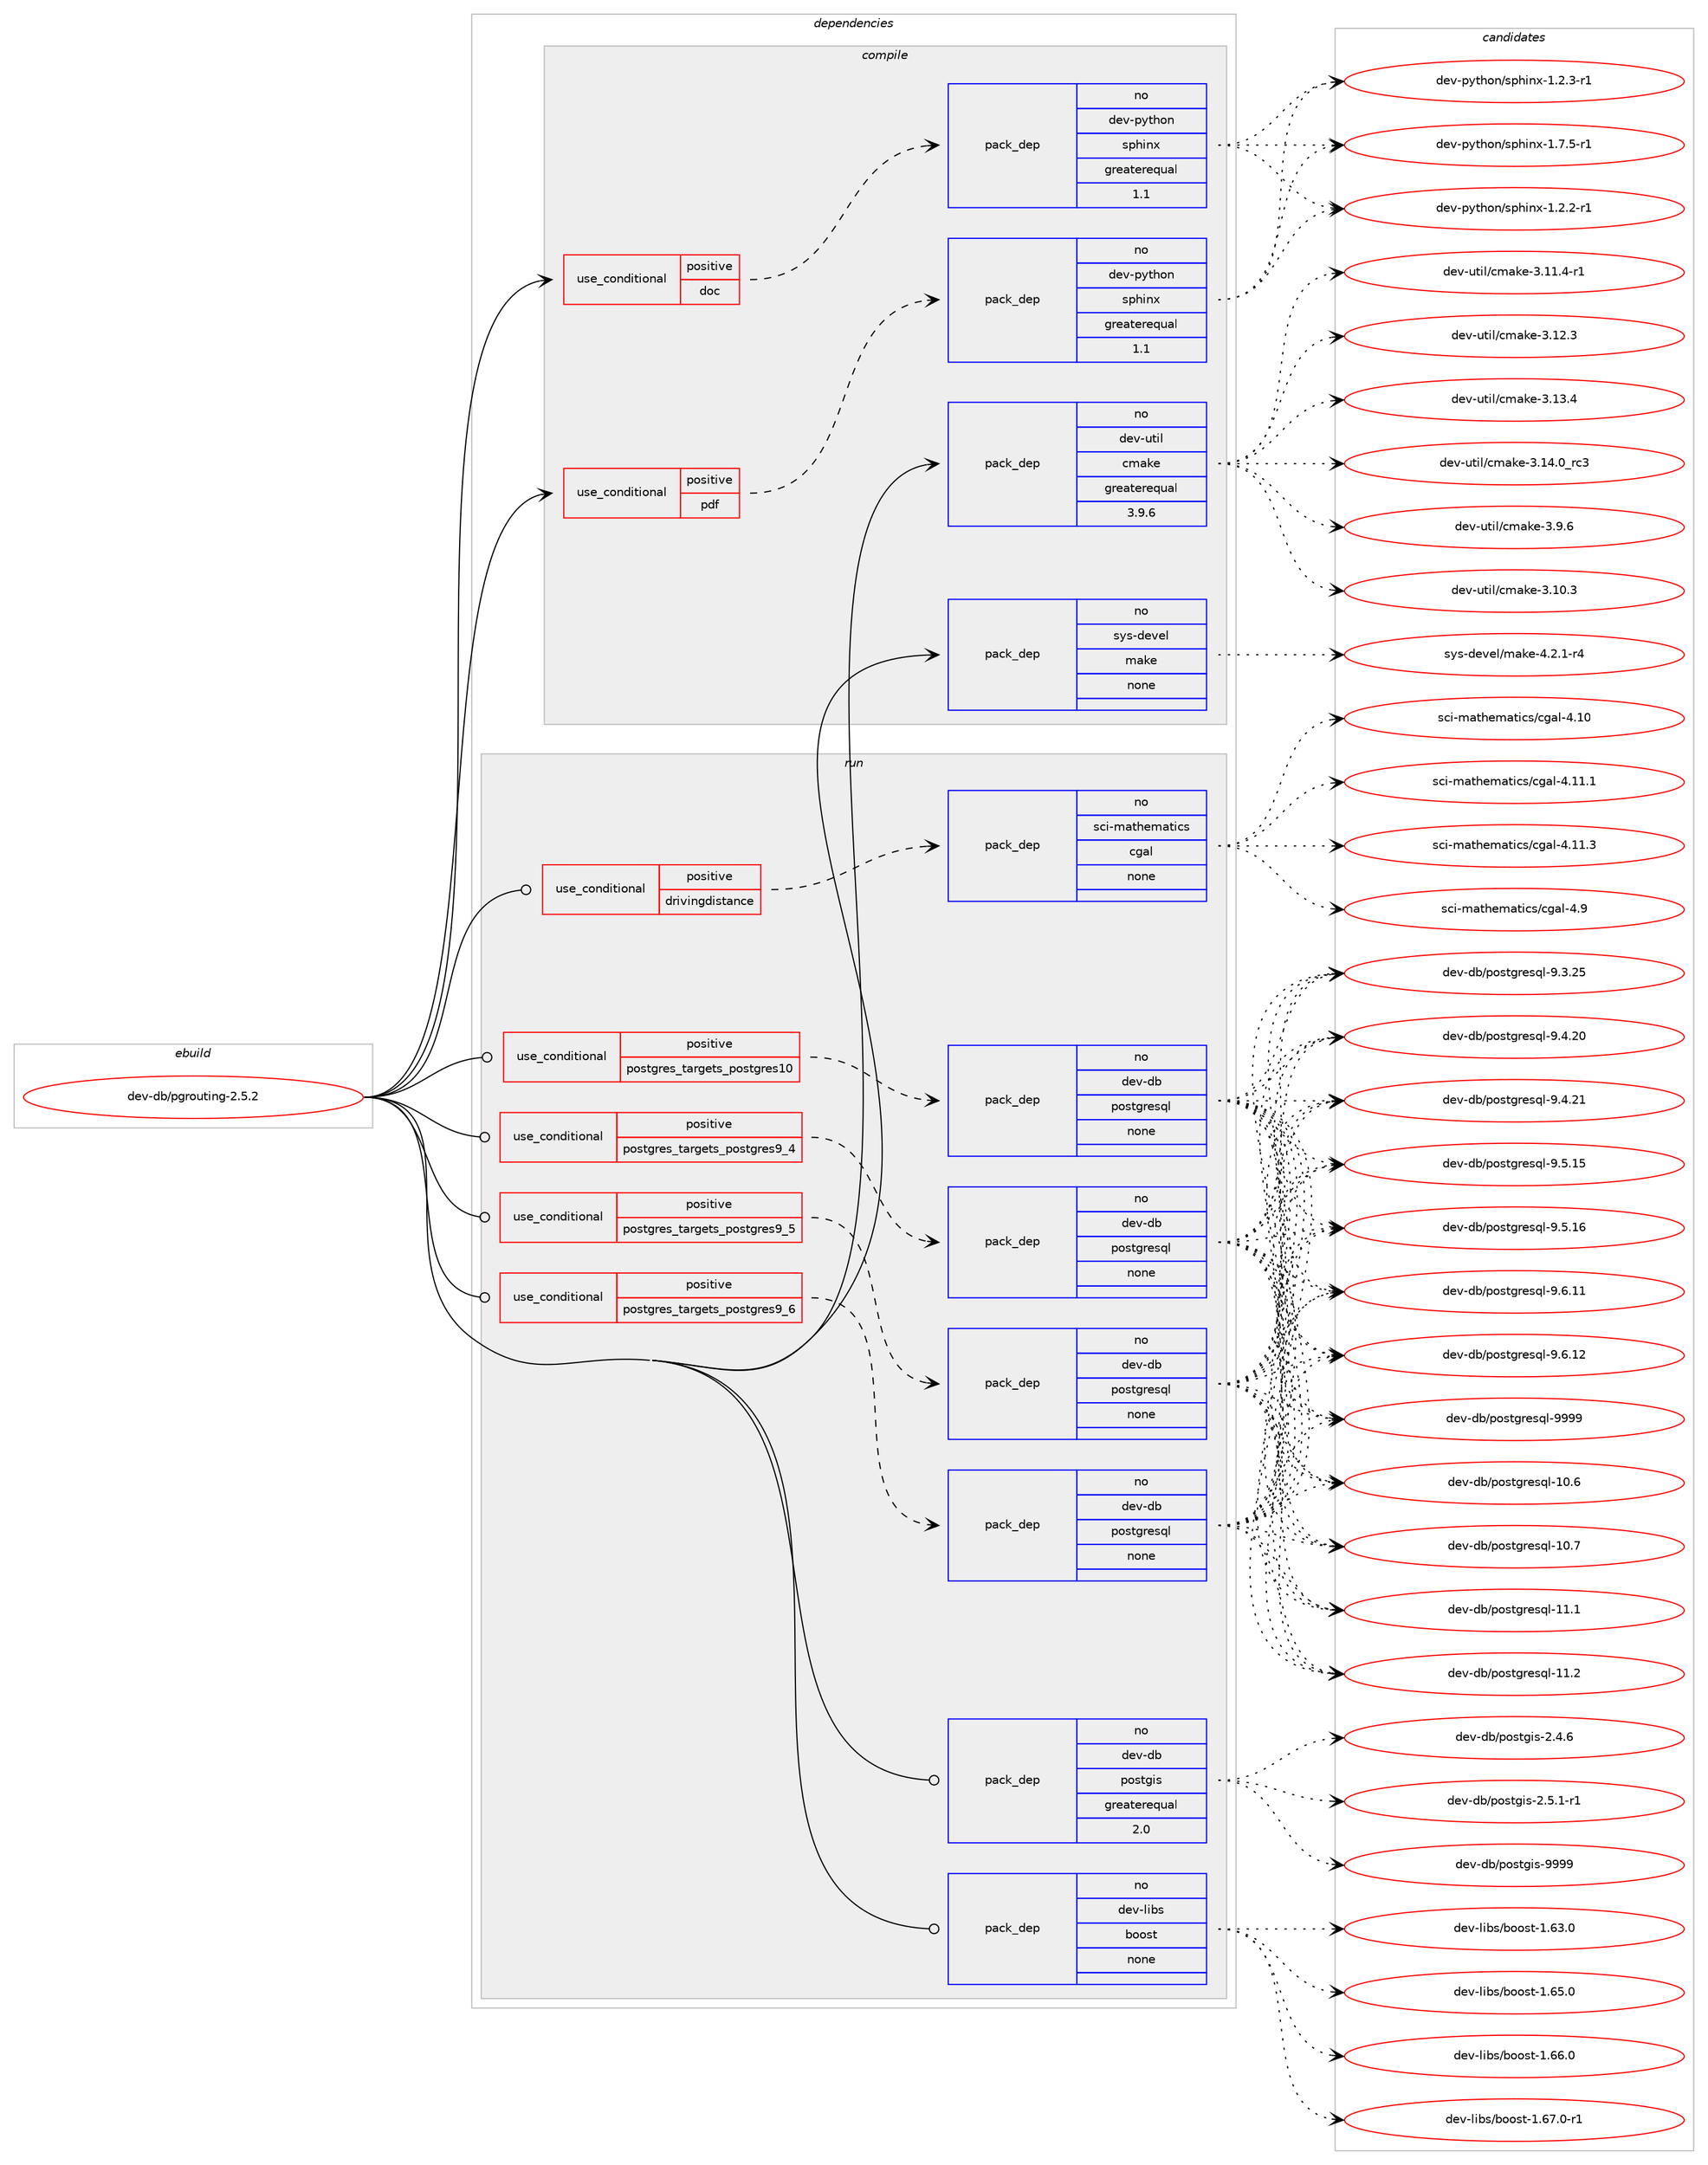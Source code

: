 digraph prolog {

# *************
# Graph options
# *************

newrank=true;
concentrate=true;
compound=true;
graph [rankdir=LR,fontname=Helvetica,fontsize=10,ranksep=1.5];#, ranksep=2.5, nodesep=0.2];
edge  [arrowhead=vee];
node  [fontname=Helvetica,fontsize=10];

# **********
# The ebuild
# **********

subgraph cluster_leftcol {
color=gray;
rank=same;
label=<<i>ebuild</i>>;
id [label="dev-db/pgrouting-2.5.2", color=red, width=4, href="../dev-db/pgrouting-2.5.2.svg"];
}

# ****************
# The dependencies
# ****************

subgraph cluster_midcol {
color=gray;
label=<<i>dependencies</i>>;
subgraph cluster_compile {
fillcolor="#eeeeee";
style=filled;
label=<<i>compile</i>>;
subgraph cond357591 {
dependency1321632 [label=<<TABLE BORDER="0" CELLBORDER="1" CELLSPACING="0" CELLPADDING="4"><TR><TD ROWSPAN="3" CELLPADDING="10">use_conditional</TD></TR><TR><TD>positive</TD></TR><TR><TD>doc</TD></TR></TABLE>>, shape=none, color=red];
subgraph pack943082 {
dependency1321633 [label=<<TABLE BORDER="0" CELLBORDER="1" CELLSPACING="0" CELLPADDING="4" WIDTH="220"><TR><TD ROWSPAN="6" CELLPADDING="30">pack_dep</TD></TR><TR><TD WIDTH="110">no</TD></TR><TR><TD>dev-python</TD></TR><TR><TD>sphinx</TD></TR><TR><TD>greaterequal</TD></TR><TR><TD>1.1</TD></TR></TABLE>>, shape=none, color=blue];
}
dependency1321632:e -> dependency1321633:w [weight=20,style="dashed",arrowhead="vee"];
}
id:e -> dependency1321632:w [weight=20,style="solid",arrowhead="vee"];
subgraph cond357592 {
dependency1321634 [label=<<TABLE BORDER="0" CELLBORDER="1" CELLSPACING="0" CELLPADDING="4"><TR><TD ROWSPAN="3" CELLPADDING="10">use_conditional</TD></TR><TR><TD>positive</TD></TR><TR><TD>pdf</TD></TR></TABLE>>, shape=none, color=red];
subgraph pack943083 {
dependency1321635 [label=<<TABLE BORDER="0" CELLBORDER="1" CELLSPACING="0" CELLPADDING="4" WIDTH="220"><TR><TD ROWSPAN="6" CELLPADDING="30">pack_dep</TD></TR><TR><TD WIDTH="110">no</TD></TR><TR><TD>dev-python</TD></TR><TR><TD>sphinx</TD></TR><TR><TD>greaterequal</TD></TR><TR><TD>1.1</TD></TR></TABLE>>, shape=none, color=blue];
}
dependency1321634:e -> dependency1321635:w [weight=20,style="dashed",arrowhead="vee"];
}
id:e -> dependency1321634:w [weight=20,style="solid",arrowhead="vee"];
subgraph pack943084 {
dependency1321636 [label=<<TABLE BORDER="0" CELLBORDER="1" CELLSPACING="0" CELLPADDING="4" WIDTH="220"><TR><TD ROWSPAN="6" CELLPADDING="30">pack_dep</TD></TR><TR><TD WIDTH="110">no</TD></TR><TR><TD>dev-util</TD></TR><TR><TD>cmake</TD></TR><TR><TD>greaterequal</TD></TR><TR><TD>3.9.6</TD></TR></TABLE>>, shape=none, color=blue];
}
id:e -> dependency1321636:w [weight=20,style="solid",arrowhead="vee"];
subgraph pack943085 {
dependency1321637 [label=<<TABLE BORDER="0" CELLBORDER="1" CELLSPACING="0" CELLPADDING="4" WIDTH="220"><TR><TD ROWSPAN="6" CELLPADDING="30">pack_dep</TD></TR><TR><TD WIDTH="110">no</TD></TR><TR><TD>sys-devel</TD></TR><TR><TD>make</TD></TR><TR><TD>none</TD></TR><TR><TD></TD></TR></TABLE>>, shape=none, color=blue];
}
id:e -> dependency1321637:w [weight=20,style="solid",arrowhead="vee"];
}
subgraph cluster_compileandrun {
fillcolor="#eeeeee";
style=filled;
label=<<i>compile and run</i>>;
}
subgraph cluster_run {
fillcolor="#eeeeee";
style=filled;
label=<<i>run</i>>;
subgraph cond357593 {
dependency1321638 [label=<<TABLE BORDER="0" CELLBORDER="1" CELLSPACING="0" CELLPADDING="4"><TR><TD ROWSPAN="3" CELLPADDING="10">use_conditional</TD></TR><TR><TD>positive</TD></TR><TR><TD>drivingdistance</TD></TR></TABLE>>, shape=none, color=red];
subgraph pack943086 {
dependency1321639 [label=<<TABLE BORDER="0" CELLBORDER="1" CELLSPACING="0" CELLPADDING="4" WIDTH="220"><TR><TD ROWSPAN="6" CELLPADDING="30">pack_dep</TD></TR><TR><TD WIDTH="110">no</TD></TR><TR><TD>sci-mathematics</TD></TR><TR><TD>cgal</TD></TR><TR><TD>none</TD></TR><TR><TD></TD></TR></TABLE>>, shape=none, color=blue];
}
dependency1321638:e -> dependency1321639:w [weight=20,style="dashed",arrowhead="vee"];
}
id:e -> dependency1321638:w [weight=20,style="solid",arrowhead="odot"];
subgraph cond357594 {
dependency1321640 [label=<<TABLE BORDER="0" CELLBORDER="1" CELLSPACING="0" CELLPADDING="4"><TR><TD ROWSPAN="3" CELLPADDING="10">use_conditional</TD></TR><TR><TD>positive</TD></TR><TR><TD>postgres_targets_postgres10</TD></TR></TABLE>>, shape=none, color=red];
subgraph pack943087 {
dependency1321641 [label=<<TABLE BORDER="0" CELLBORDER="1" CELLSPACING="0" CELLPADDING="4" WIDTH="220"><TR><TD ROWSPAN="6" CELLPADDING="30">pack_dep</TD></TR><TR><TD WIDTH="110">no</TD></TR><TR><TD>dev-db</TD></TR><TR><TD>postgresql</TD></TR><TR><TD>none</TD></TR><TR><TD></TD></TR></TABLE>>, shape=none, color=blue];
}
dependency1321640:e -> dependency1321641:w [weight=20,style="dashed",arrowhead="vee"];
}
id:e -> dependency1321640:w [weight=20,style="solid",arrowhead="odot"];
subgraph cond357595 {
dependency1321642 [label=<<TABLE BORDER="0" CELLBORDER="1" CELLSPACING="0" CELLPADDING="4"><TR><TD ROWSPAN="3" CELLPADDING="10">use_conditional</TD></TR><TR><TD>positive</TD></TR><TR><TD>postgres_targets_postgres9_4</TD></TR></TABLE>>, shape=none, color=red];
subgraph pack943088 {
dependency1321643 [label=<<TABLE BORDER="0" CELLBORDER="1" CELLSPACING="0" CELLPADDING="4" WIDTH="220"><TR><TD ROWSPAN="6" CELLPADDING="30">pack_dep</TD></TR><TR><TD WIDTH="110">no</TD></TR><TR><TD>dev-db</TD></TR><TR><TD>postgresql</TD></TR><TR><TD>none</TD></TR><TR><TD></TD></TR></TABLE>>, shape=none, color=blue];
}
dependency1321642:e -> dependency1321643:w [weight=20,style="dashed",arrowhead="vee"];
}
id:e -> dependency1321642:w [weight=20,style="solid",arrowhead="odot"];
subgraph cond357596 {
dependency1321644 [label=<<TABLE BORDER="0" CELLBORDER="1" CELLSPACING="0" CELLPADDING="4"><TR><TD ROWSPAN="3" CELLPADDING="10">use_conditional</TD></TR><TR><TD>positive</TD></TR><TR><TD>postgres_targets_postgres9_5</TD></TR></TABLE>>, shape=none, color=red];
subgraph pack943089 {
dependency1321645 [label=<<TABLE BORDER="0" CELLBORDER="1" CELLSPACING="0" CELLPADDING="4" WIDTH="220"><TR><TD ROWSPAN="6" CELLPADDING="30">pack_dep</TD></TR><TR><TD WIDTH="110">no</TD></TR><TR><TD>dev-db</TD></TR><TR><TD>postgresql</TD></TR><TR><TD>none</TD></TR><TR><TD></TD></TR></TABLE>>, shape=none, color=blue];
}
dependency1321644:e -> dependency1321645:w [weight=20,style="dashed",arrowhead="vee"];
}
id:e -> dependency1321644:w [weight=20,style="solid",arrowhead="odot"];
subgraph cond357597 {
dependency1321646 [label=<<TABLE BORDER="0" CELLBORDER="1" CELLSPACING="0" CELLPADDING="4"><TR><TD ROWSPAN="3" CELLPADDING="10">use_conditional</TD></TR><TR><TD>positive</TD></TR><TR><TD>postgres_targets_postgres9_6</TD></TR></TABLE>>, shape=none, color=red];
subgraph pack943090 {
dependency1321647 [label=<<TABLE BORDER="0" CELLBORDER="1" CELLSPACING="0" CELLPADDING="4" WIDTH="220"><TR><TD ROWSPAN="6" CELLPADDING="30">pack_dep</TD></TR><TR><TD WIDTH="110">no</TD></TR><TR><TD>dev-db</TD></TR><TR><TD>postgresql</TD></TR><TR><TD>none</TD></TR><TR><TD></TD></TR></TABLE>>, shape=none, color=blue];
}
dependency1321646:e -> dependency1321647:w [weight=20,style="dashed",arrowhead="vee"];
}
id:e -> dependency1321646:w [weight=20,style="solid",arrowhead="odot"];
subgraph pack943091 {
dependency1321648 [label=<<TABLE BORDER="0" CELLBORDER="1" CELLSPACING="0" CELLPADDING="4" WIDTH="220"><TR><TD ROWSPAN="6" CELLPADDING="30">pack_dep</TD></TR><TR><TD WIDTH="110">no</TD></TR><TR><TD>dev-db</TD></TR><TR><TD>postgis</TD></TR><TR><TD>greaterequal</TD></TR><TR><TD>2.0</TD></TR></TABLE>>, shape=none, color=blue];
}
id:e -> dependency1321648:w [weight=20,style="solid",arrowhead="odot"];
subgraph pack943092 {
dependency1321649 [label=<<TABLE BORDER="0" CELLBORDER="1" CELLSPACING="0" CELLPADDING="4" WIDTH="220"><TR><TD ROWSPAN="6" CELLPADDING="30">pack_dep</TD></TR><TR><TD WIDTH="110">no</TD></TR><TR><TD>dev-libs</TD></TR><TR><TD>boost</TD></TR><TR><TD>none</TD></TR><TR><TD></TD></TR></TABLE>>, shape=none, color=blue];
}
id:e -> dependency1321649:w [weight=20,style="solid",arrowhead="odot"];
}
}

# **************
# The candidates
# **************

subgraph cluster_choices {
rank=same;
color=gray;
label=<<i>candidates</i>>;

subgraph choice943082 {
color=black;
nodesep=1;
choice10010111845112121116104111110471151121041051101204549465046504511449 [label="dev-python/sphinx-1.2.2-r1", color=red, width=4,href="../dev-python/sphinx-1.2.2-r1.svg"];
choice10010111845112121116104111110471151121041051101204549465046514511449 [label="dev-python/sphinx-1.2.3-r1", color=red, width=4,href="../dev-python/sphinx-1.2.3-r1.svg"];
choice10010111845112121116104111110471151121041051101204549465546534511449 [label="dev-python/sphinx-1.7.5-r1", color=red, width=4,href="../dev-python/sphinx-1.7.5-r1.svg"];
dependency1321633:e -> choice10010111845112121116104111110471151121041051101204549465046504511449:w [style=dotted,weight="100"];
dependency1321633:e -> choice10010111845112121116104111110471151121041051101204549465046514511449:w [style=dotted,weight="100"];
dependency1321633:e -> choice10010111845112121116104111110471151121041051101204549465546534511449:w [style=dotted,weight="100"];
}
subgraph choice943083 {
color=black;
nodesep=1;
choice10010111845112121116104111110471151121041051101204549465046504511449 [label="dev-python/sphinx-1.2.2-r1", color=red, width=4,href="../dev-python/sphinx-1.2.2-r1.svg"];
choice10010111845112121116104111110471151121041051101204549465046514511449 [label="dev-python/sphinx-1.2.3-r1", color=red, width=4,href="../dev-python/sphinx-1.2.3-r1.svg"];
choice10010111845112121116104111110471151121041051101204549465546534511449 [label="dev-python/sphinx-1.7.5-r1", color=red, width=4,href="../dev-python/sphinx-1.7.5-r1.svg"];
dependency1321635:e -> choice10010111845112121116104111110471151121041051101204549465046504511449:w [style=dotted,weight="100"];
dependency1321635:e -> choice10010111845112121116104111110471151121041051101204549465046514511449:w [style=dotted,weight="100"];
dependency1321635:e -> choice10010111845112121116104111110471151121041051101204549465546534511449:w [style=dotted,weight="100"];
}
subgraph choice943084 {
color=black;
nodesep=1;
choice1001011184511711610510847991099710710145514649484651 [label="dev-util/cmake-3.10.3", color=red, width=4,href="../dev-util/cmake-3.10.3.svg"];
choice10010111845117116105108479910997107101455146494946524511449 [label="dev-util/cmake-3.11.4-r1", color=red, width=4,href="../dev-util/cmake-3.11.4-r1.svg"];
choice1001011184511711610510847991099710710145514649504651 [label="dev-util/cmake-3.12.3", color=red, width=4,href="../dev-util/cmake-3.12.3.svg"];
choice1001011184511711610510847991099710710145514649514652 [label="dev-util/cmake-3.13.4", color=red, width=4,href="../dev-util/cmake-3.13.4.svg"];
choice1001011184511711610510847991099710710145514649524648951149951 [label="dev-util/cmake-3.14.0_rc3", color=red, width=4,href="../dev-util/cmake-3.14.0_rc3.svg"];
choice10010111845117116105108479910997107101455146574654 [label="dev-util/cmake-3.9.6", color=red, width=4,href="../dev-util/cmake-3.9.6.svg"];
dependency1321636:e -> choice1001011184511711610510847991099710710145514649484651:w [style=dotted,weight="100"];
dependency1321636:e -> choice10010111845117116105108479910997107101455146494946524511449:w [style=dotted,weight="100"];
dependency1321636:e -> choice1001011184511711610510847991099710710145514649504651:w [style=dotted,weight="100"];
dependency1321636:e -> choice1001011184511711610510847991099710710145514649514652:w [style=dotted,weight="100"];
dependency1321636:e -> choice1001011184511711610510847991099710710145514649524648951149951:w [style=dotted,weight="100"];
dependency1321636:e -> choice10010111845117116105108479910997107101455146574654:w [style=dotted,weight="100"];
}
subgraph choice943085 {
color=black;
nodesep=1;
choice1151211154510010111810110847109971071014552465046494511452 [label="sys-devel/make-4.2.1-r4", color=red, width=4,href="../sys-devel/make-4.2.1-r4.svg"];
dependency1321637:e -> choice1151211154510010111810110847109971071014552465046494511452:w [style=dotted,weight="100"];
}
subgraph choice943086 {
color=black;
nodesep=1;
choice11599105451099711610410110997116105991154799103971084552464948 [label="sci-mathematics/cgal-4.10", color=red, width=4,href="../sci-mathematics/cgal-4.10.svg"];
choice115991054510997116104101109971161059911547991039710845524649494649 [label="sci-mathematics/cgal-4.11.1", color=red, width=4,href="../sci-mathematics/cgal-4.11.1.svg"];
choice115991054510997116104101109971161059911547991039710845524649494651 [label="sci-mathematics/cgal-4.11.3", color=red, width=4,href="../sci-mathematics/cgal-4.11.3.svg"];
choice115991054510997116104101109971161059911547991039710845524657 [label="sci-mathematics/cgal-4.9", color=red, width=4,href="../sci-mathematics/cgal-4.9.svg"];
dependency1321639:e -> choice11599105451099711610410110997116105991154799103971084552464948:w [style=dotted,weight="100"];
dependency1321639:e -> choice115991054510997116104101109971161059911547991039710845524649494649:w [style=dotted,weight="100"];
dependency1321639:e -> choice115991054510997116104101109971161059911547991039710845524649494651:w [style=dotted,weight="100"];
dependency1321639:e -> choice115991054510997116104101109971161059911547991039710845524657:w [style=dotted,weight="100"];
}
subgraph choice943087 {
color=black;
nodesep=1;
choice1001011184510098471121111151161031141011151131084549484654 [label="dev-db/postgresql-10.6", color=red, width=4,href="../dev-db/postgresql-10.6.svg"];
choice1001011184510098471121111151161031141011151131084549484655 [label="dev-db/postgresql-10.7", color=red, width=4,href="../dev-db/postgresql-10.7.svg"];
choice1001011184510098471121111151161031141011151131084549494649 [label="dev-db/postgresql-11.1", color=red, width=4,href="../dev-db/postgresql-11.1.svg"];
choice1001011184510098471121111151161031141011151131084549494650 [label="dev-db/postgresql-11.2", color=red, width=4,href="../dev-db/postgresql-11.2.svg"];
choice10010111845100984711211111511610311410111511310845574651465053 [label="dev-db/postgresql-9.3.25", color=red, width=4,href="../dev-db/postgresql-9.3.25.svg"];
choice10010111845100984711211111511610311410111511310845574652465048 [label="dev-db/postgresql-9.4.20", color=red, width=4,href="../dev-db/postgresql-9.4.20.svg"];
choice10010111845100984711211111511610311410111511310845574652465049 [label="dev-db/postgresql-9.4.21", color=red, width=4,href="../dev-db/postgresql-9.4.21.svg"];
choice10010111845100984711211111511610311410111511310845574653464953 [label="dev-db/postgresql-9.5.15", color=red, width=4,href="../dev-db/postgresql-9.5.15.svg"];
choice10010111845100984711211111511610311410111511310845574653464954 [label="dev-db/postgresql-9.5.16", color=red, width=4,href="../dev-db/postgresql-9.5.16.svg"];
choice10010111845100984711211111511610311410111511310845574654464949 [label="dev-db/postgresql-9.6.11", color=red, width=4,href="../dev-db/postgresql-9.6.11.svg"];
choice10010111845100984711211111511610311410111511310845574654464950 [label="dev-db/postgresql-9.6.12", color=red, width=4,href="../dev-db/postgresql-9.6.12.svg"];
choice1001011184510098471121111151161031141011151131084557575757 [label="dev-db/postgresql-9999", color=red, width=4,href="../dev-db/postgresql-9999.svg"];
dependency1321641:e -> choice1001011184510098471121111151161031141011151131084549484654:w [style=dotted,weight="100"];
dependency1321641:e -> choice1001011184510098471121111151161031141011151131084549484655:w [style=dotted,weight="100"];
dependency1321641:e -> choice1001011184510098471121111151161031141011151131084549494649:w [style=dotted,weight="100"];
dependency1321641:e -> choice1001011184510098471121111151161031141011151131084549494650:w [style=dotted,weight="100"];
dependency1321641:e -> choice10010111845100984711211111511610311410111511310845574651465053:w [style=dotted,weight="100"];
dependency1321641:e -> choice10010111845100984711211111511610311410111511310845574652465048:w [style=dotted,weight="100"];
dependency1321641:e -> choice10010111845100984711211111511610311410111511310845574652465049:w [style=dotted,weight="100"];
dependency1321641:e -> choice10010111845100984711211111511610311410111511310845574653464953:w [style=dotted,weight="100"];
dependency1321641:e -> choice10010111845100984711211111511610311410111511310845574653464954:w [style=dotted,weight="100"];
dependency1321641:e -> choice10010111845100984711211111511610311410111511310845574654464949:w [style=dotted,weight="100"];
dependency1321641:e -> choice10010111845100984711211111511610311410111511310845574654464950:w [style=dotted,weight="100"];
dependency1321641:e -> choice1001011184510098471121111151161031141011151131084557575757:w [style=dotted,weight="100"];
}
subgraph choice943088 {
color=black;
nodesep=1;
choice1001011184510098471121111151161031141011151131084549484654 [label="dev-db/postgresql-10.6", color=red, width=4,href="../dev-db/postgresql-10.6.svg"];
choice1001011184510098471121111151161031141011151131084549484655 [label="dev-db/postgresql-10.7", color=red, width=4,href="../dev-db/postgresql-10.7.svg"];
choice1001011184510098471121111151161031141011151131084549494649 [label="dev-db/postgresql-11.1", color=red, width=4,href="../dev-db/postgresql-11.1.svg"];
choice1001011184510098471121111151161031141011151131084549494650 [label="dev-db/postgresql-11.2", color=red, width=4,href="../dev-db/postgresql-11.2.svg"];
choice10010111845100984711211111511610311410111511310845574651465053 [label="dev-db/postgresql-9.3.25", color=red, width=4,href="../dev-db/postgresql-9.3.25.svg"];
choice10010111845100984711211111511610311410111511310845574652465048 [label="dev-db/postgresql-9.4.20", color=red, width=4,href="../dev-db/postgresql-9.4.20.svg"];
choice10010111845100984711211111511610311410111511310845574652465049 [label="dev-db/postgresql-9.4.21", color=red, width=4,href="../dev-db/postgresql-9.4.21.svg"];
choice10010111845100984711211111511610311410111511310845574653464953 [label="dev-db/postgresql-9.5.15", color=red, width=4,href="../dev-db/postgresql-9.5.15.svg"];
choice10010111845100984711211111511610311410111511310845574653464954 [label="dev-db/postgresql-9.5.16", color=red, width=4,href="../dev-db/postgresql-9.5.16.svg"];
choice10010111845100984711211111511610311410111511310845574654464949 [label="dev-db/postgresql-9.6.11", color=red, width=4,href="../dev-db/postgresql-9.6.11.svg"];
choice10010111845100984711211111511610311410111511310845574654464950 [label="dev-db/postgresql-9.6.12", color=red, width=4,href="../dev-db/postgresql-9.6.12.svg"];
choice1001011184510098471121111151161031141011151131084557575757 [label="dev-db/postgresql-9999", color=red, width=4,href="../dev-db/postgresql-9999.svg"];
dependency1321643:e -> choice1001011184510098471121111151161031141011151131084549484654:w [style=dotted,weight="100"];
dependency1321643:e -> choice1001011184510098471121111151161031141011151131084549484655:w [style=dotted,weight="100"];
dependency1321643:e -> choice1001011184510098471121111151161031141011151131084549494649:w [style=dotted,weight="100"];
dependency1321643:e -> choice1001011184510098471121111151161031141011151131084549494650:w [style=dotted,weight="100"];
dependency1321643:e -> choice10010111845100984711211111511610311410111511310845574651465053:w [style=dotted,weight="100"];
dependency1321643:e -> choice10010111845100984711211111511610311410111511310845574652465048:w [style=dotted,weight="100"];
dependency1321643:e -> choice10010111845100984711211111511610311410111511310845574652465049:w [style=dotted,weight="100"];
dependency1321643:e -> choice10010111845100984711211111511610311410111511310845574653464953:w [style=dotted,weight="100"];
dependency1321643:e -> choice10010111845100984711211111511610311410111511310845574653464954:w [style=dotted,weight="100"];
dependency1321643:e -> choice10010111845100984711211111511610311410111511310845574654464949:w [style=dotted,weight="100"];
dependency1321643:e -> choice10010111845100984711211111511610311410111511310845574654464950:w [style=dotted,weight="100"];
dependency1321643:e -> choice1001011184510098471121111151161031141011151131084557575757:w [style=dotted,weight="100"];
}
subgraph choice943089 {
color=black;
nodesep=1;
choice1001011184510098471121111151161031141011151131084549484654 [label="dev-db/postgresql-10.6", color=red, width=4,href="../dev-db/postgresql-10.6.svg"];
choice1001011184510098471121111151161031141011151131084549484655 [label="dev-db/postgresql-10.7", color=red, width=4,href="../dev-db/postgresql-10.7.svg"];
choice1001011184510098471121111151161031141011151131084549494649 [label="dev-db/postgresql-11.1", color=red, width=4,href="../dev-db/postgresql-11.1.svg"];
choice1001011184510098471121111151161031141011151131084549494650 [label="dev-db/postgresql-11.2", color=red, width=4,href="../dev-db/postgresql-11.2.svg"];
choice10010111845100984711211111511610311410111511310845574651465053 [label="dev-db/postgresql-9.3.25", color=red, width=4,href="../dev-db/postgresql-9.3.25.svg"];
choice10010111845100984711211111511610311410111511310845574652465048 [label="dev-db/postgresql-9.4.20", color=red, width=4,href="../dev-db/postgresql-9.4.20.svg"];
choice10010111845100984711211111511610311410111511310845574652465049 [label="dev-db/postgresql-9.4.21", color=red, width=4,href="../dev-db/postgresql-9.4.21.svg"];
choice10010111845100984711211111511610311410111511310845574653464953 [label="dev-db/postgresql-9.5.15", color=red, width=4,href="../dev-db/postgresql-9.5.15.svg"];
choice10010111845100984711211111511610311410111511310845574653464954 [label="dev-db/postgresql-9.5.16", color=red, width=4,href="../dev-db/postgresql-9.5.16.svg"];
choice10010111845100984711211111511610311410111511310845574654464949 [label="dev-db/postgresql-9.6.11", color=red, width=4,href="../dev-db/postgresql-9.6.11.svg"];
choice10010111845100984711211111511610311410111511310845574654464950 [label="dev-db/postgresql-9.6.12", color=red, width=4,href="../dev-db/postgresql-9.6.12.svg"];
choice1001011184510098471121111151161031141011151131084557575757 [label="dev-db/postgresql-9999", color=red, width=4,href="../dev-db/postgresql-9999.svg"];
dependency1321645:e -> choice1001011184510098471121111151161031141011151131084549484654:w [style=dotted,weight="100"];
dependency1321645:e -> choice1001011184510098471121111151161031141011151131084549484655:w [style=dotted,weight="100"];
dependency1321645:e -> choice1001011184510098471121111151161031141011151131084549494649:w [style=dotted,weight="100"];
dependency1321645:e -> choice1001011184510098471121111151161031141011151131084549494650:w [style=dotted,weight="100"];
dependency1321645:e -> choice10010111845100984711211111511610311410111511310845574651465053:w [style=dotted,weight="100"];
dependency1321645:e -> choice10010111845100984711211111511610311410111511310845574652465048:w [style=dotted,weight="100"];
dependency1321645:e -> choice10010111845100984711211111511610311410111511310845574652465049:w [style=dotted,weight="100"];
dependency1321645:e -> choice10010111845100984711211111511610311410111511310845574653464953:w [style=dotted,weight="100"];
dependency1321645:e -> choice10010111845100984711211111511610311410111511310845574653464954:w [style=dotted,weight="100"];
dependency1321645:e -> choice10010111845100984711211111511610311410111511310845574654464949:w [style=dotted,weight="100"];
dependency1321645:e -> choice10010111845100984711211111511610311410111511310845574654464950:w [style=dotted,weight="100"];
dependency1321645:e -> choice1001011184510098471121111151161031141011151131084557575757:w [style=dotted,weight="100"];
}
subgraph choice943090 {
color=black;
nodesep=1;
choice1001011184510098471121111151161031141011151131084549484654 [label="dev-db/postgresql-10.6", color=red, width=4,href="../dev-db/postgresql-10.6.svg"];
choice1001011184510098471121111151161031141011151131084549484655 [label="dev-db/postgresql-10.7", color=red, width=4,href="../dev-db/postgresql-10.7.svg"];
choice1001011184510098471121111151161031141011151131084549494649 [label="dev-db/postgresql-11.1", color=red, width=4,href="../dev-db/postgresql-11.1.svg"];
choice1001011184510098471121111151161031141011151131084549494650 [label="dev-db/postgresql-11.2", color=red, width=4,href="../dev-db/postgresql-11.2.svg"];
choice10010111845100984711211111511610311410111511310845574651465053 [label="dev-db/postgresql-9.3.25", color=red, width=4,href="../dev-db/postgresql-9.3.25.svg"];
choice10010111845100984711211111511610311410111511310845574652465048 [label="dev-db/postgresql-9.4.20", color=red, width=4,href="../dev-db/postgresql-9.4.20.svg"];
choice10010111845100984711211111511610311410111511310845574652465049 [label="dev-db/postgresql-9.4.21", color=red, width=4,href="../dev-db/postgresql-9.4.21.svg"];
choice10010111845100984711211111511610311410111511310845574653464953 [label="dev-db/postgresql-9.5.15", color=red, width=4,href="../dev-db/postgresql-9.5.15.svg"];
choice10010111845100984711211111511610311410111511310845574653464954 [label="dev-db/postgresql-9.5.16", color=red, width=4,href="../dev-db/postgresql-9.5.16.svg"];
choice10010111845100984711211111511610311410111511310845574654464949 [label="dev-db/postgresql-9.6.11", color=red, width=4,href="../dev-db/postgresql-9.6.11.svg"];
choice10010111845100984711211111511610311410111511310845574654464950 [label="dev-db/postgresql-9.6.12", color=red, width=4,href="../dev-db/postgresql-9.6.12.svg"];
choice1001011184510098471121111151161031141011151131084557575757 [label="dev-db/postgresql-9999", color=red, width=4,href="../dev-db/postgresql-9999.svg"];
dependency1321647:e -> choice1001011184510098471121111151161031141011151131084549484654:w [style=dotted,weight="100"];
dependency1321647:e -> choice1001011184510098471121111151161031141011151131084549484655:w [style=dotted,weight="100"];
dependency1321647:e -> choice1001011184510098471121111151161031141011151131084549494649:w [style=dotted,weight="100"];
dependency1321647:e -> choice1001011184510098471121111151161031141011151131084549494650:w [style=dotted,weight="100"];
dependency1321647:e -> choice10010111845100984711211111511610311410111511310845574651465053:w [style=dotted,weight="100"];
dependency1321647:e -> choice10010111845100984711211111511610311410111511310845574652465048:w [style=dotted,weight="100"];
dependency1321647:e -> choice10010111845100984711211111511610311410111511310845574652465049:w [style=dotted,weight="100"];
dependency1321647:e -> choice10010111845100984711211111511610311410111511310845574653464953:w [style=dotted,weight="100"];
dependency1321647:e -> choice10010111845100984711211111511610311410111511310845574653464954:w [style=dotted,weight="100"];
dependency1321647:e -> choice10010111845100984711211111511610311410111511310845574654464949:w [style=dotted,weight="100"];
dependency1321647:e -> choice10010111845100984711211111511610311410111511310845574654464950:w [style=dotted,weight="100"];
dependency1321647:e -> choice1001011184510098471121111151161031141011151131084557575757:w [style=dotted,weight="100"];
}
subgraph choice943091 {
color=black;
nodesep=1;
choice100101118451009847112111115116103105115455046524654 [label="dev-db/postgis-2.4.6", color=red, width=4,href="../dev-db/postgis-2.4.6.svg"];
choice1001011184510098471121111151161031051154550465346494511449 [label="dev-db/postgis-2.5.1-r1", color=red, width=4,href="../dev-db/postgis-2.5.1-r1.svg"];
choice1001011184510098471121111151161031051154557575757 [label="dev-db/postgis-9999", color=red, width=4,href="../dev-db/postgis-9999.svg"];
dependency1321648:e -> choice100101118451009847112111115116103105115455046524654:w [style=dotted,weight="100"];
dependency1321648:e -> choice1001011184510098471121111151161031051154550465346494511449:w [style=dotted,weight="100"];
dependency1321648:e -> choice1001011184510098471121111151161031051154557575757:w [style=dotted,weight="100"];
}
subgraph choice943092 {
color=black;
nodesep=1;
choice1001011184510810598115479811111111511645494654514648 [label="dev-libs/boost-1.63.0", color=red, width=4,href="../dev-libs/boost-1.63.0.svg"];
choice1001011184510810598115479811111111511645494654534648 [label="dev-libs/boost-1.65.0", color=red, width=4,href="../dev-libs/boost-1.65.0.svg"];
choice1001011184510810598115479811111111511645494654544648 [label="dev-libs/boost-1.66.0", color=red, width=4,href="../dev-libs/boost-1.66.0.svg"];
choice10010111845108105981154798111111115116454946545546484511449 [label="dev-libs/boost-1.67.0-r1", color=red, width=4,href="../dev-libs/boost-1.67.0-r1.svg"];
dependency1321649:e -> choice1001011184510810598115479811111111511645494654514648:w [style=dotted,weight="100"];
dependency1321649:e -> choice1001011184510810598115479811111111511645494654534648:w [style=dotted,weight="100"];
dependency1321649:e -> choice1001011184510810598115479811111111511645494654544648:w [style=dotted,weight="100"];
dependency1321649:e -> choice10010111845108105981154798111111115116454946545546484511449:w [style=dotted,weight="100"];
}
}

}
